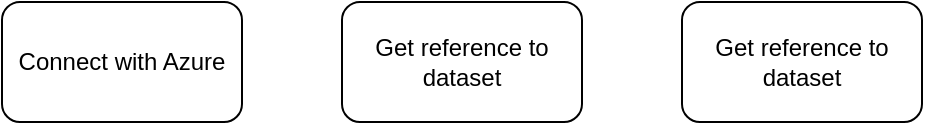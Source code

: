 <mxfile version="19.0.3" type="github">
  <diagram id="BZHHlnQn6t2uy99b9ZWB" name="Page-1">
    <mxGraphModel dx="1087" dy="623" grid="1" gridSize="10" guides="1" tooltips="1" connect="1" arrows="1" fold="1" page="1" pageScale="1" pageWidth="850" pageHeight="1100" math="0" shadow="0">
      <root>
        <mxCell id="0" />
        <mxCell id="1" parent="0" />
        <mxCell id="sdOlFE24iYeHtxYmCAVc-1" value="Connect with Azure" style="rounded=1;whiteSpace=wrap;html=1;" vertex="1" parent="1">
          <mxGeometry x="60" y="80" width="120" height="60" as="geometry" />
        </mxCell>
        <mxCell id="sdOlFE24iYeHtxYmCAVc-2" value="Get reference to dataset" style="rounded=1;whiteSpace=wrap;html=1;" vertex="1" parent="1">
          <mxGeometry x="230" y="80" width="120" height="60" as="geometry" />
        </mxCell>
        <mxCell id="sdOlFE24iYeHtxYmCAVc-3" value="Get reference to dataset" style="rounded=1;whiteSpace=wrap;html=1;" vertex="1" parent="1">
          <mxGeometry x="400" y="80" width="120" height="60" as="geometry" />
        </mxCell>
      </root>
    </mxGraphModel>
  </diagram>
</mxfile>
